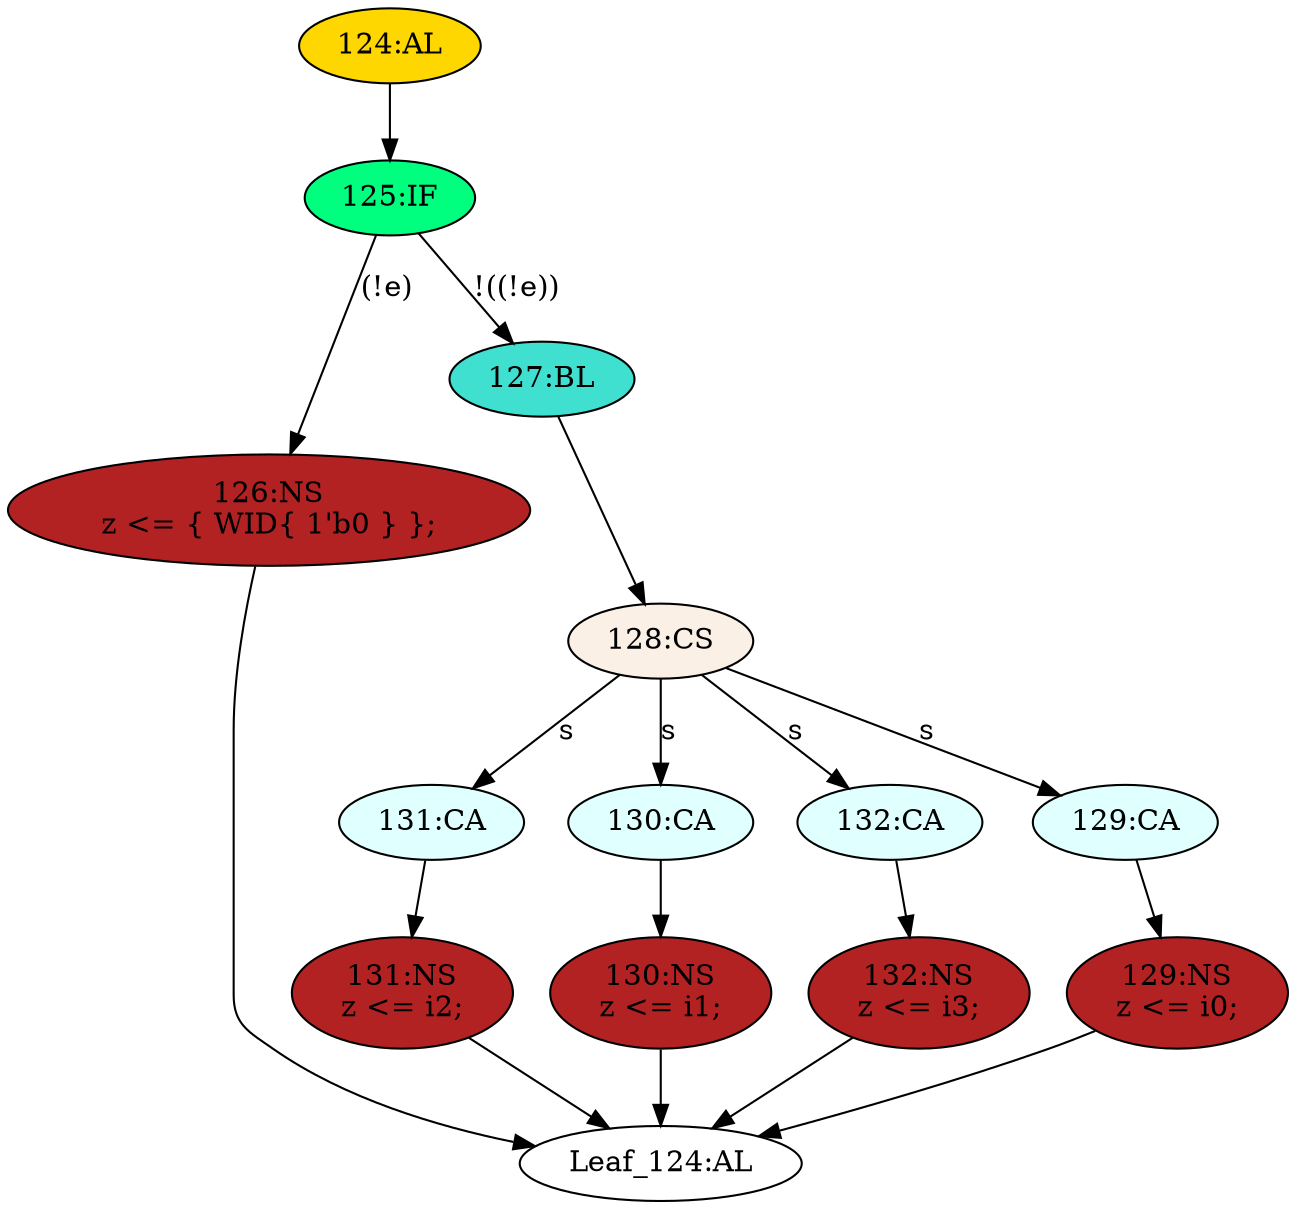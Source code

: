 strict digraph "" {
	node [label="\N"];
	"129:NS"	 [ast="<pyverilog.vparser.ast.NonblockingSubstitution object at 0x7f92e575b810>",
		fillcolor=firebrick,
		label="129:NS
z <= i0;",
		statements="[<pyverilog.vparser.ast.NonblockingSubstitution object at 0x7f92e575b810>]",
		style=filled,
		typ=NonblockingSubstitution];
	"Leaf_124:AL"	 [def_var="['z']",
		label="Leaf_124:AL"];
	"129:NS" -> "Leaf_124:AL"	 [cond="[]",
		lineno=None];
	"128:CS"	 [ast="<pyverilog.vparser.ast.CaseStatement object at 0x7f92e575b790>",
		fillcolor=linen,
		label="128:CS",
		statements="[]",
		style=filled,
		typ=CaseStatement];
	"131:CA"	 [ast="<pyverilog.vparser.ast.Case object at 0x7f93071446d0>",
		fillcolor=lightcyan,
		label="131:CA",
		statements="[]",
		style=filled,
		typ=Case];
	"128:CS" -> "131:CA"	 [cond="['s']",
		label=s,
		lineno=128];
	"130:CA"	 [ast="<pyverilog.vparser.ast.Case object at 0x7f93071440d0>",
		fillcolor=lightcyan,
		label="130:CA",
		statements="[]",
		style=filled,
		typ=Case];
	"128:CS" -> "130:CA"	 [cond="['s']",
		label=s,
		lineno=128];
	"132:CA"	 [ast="<pyverilog.vparser.ast.Case object at 0x7f93071448d0>",
		fillcolor=lightcyan,
		label="132:CA",
		statements="[]",
		style=filled,
		typ=Case];
	"128:CS" -> "132:CA"	 [cond="['s']",
		label=s,
		lineno=128];
	"129:CA"	 [ast="<pyverilog.vparser.ast.Case object at 0x7f92e575bbd0>",
		fillcolor=lightcyan,
		label="129:CA",
		statements="[]",
		style=filled,
		typ=Case];
	"128:CS" -> "129:CA"	 [cond="['s']",
		label=s,
		lineno=128];
	"130:NS"	 [ast="<pyverilog.vparser.ast.NonblockingSubstitution object at 0x7f9307144150>",
		fillcolor=firebrick,
		label="130:NS
z <= i1;",
		statements="[<pyverilog.vparser.ast.NonblockingSubstitution object at 0x7f9307144150>]",
		style=filled,
		typ=NonblockingSubstitution];
	"130:NS" -> "Leaf_124:AL"	 [cond="[]",
		lineno=None];
	"131:NS"	 [ast="<pyverilog.vparser.ast.NonblockingSubstitution object at 0x7f9307144750>",
		fillcolor=firebrick,
		label="131:NS
z <= i2;",
		statements="[<pyverilog.vparser.ast.NonblockingSubstitution object at 0x7f9307144750>]",
		style=filled,
		typ=NonblockingSubstitution];
	"131:NS" -> "Leaf_124:AL"	 [cond="[]",
		lineno=None];
	"132:NS"	 [ast="<pyverilog.vparser.ast.NonblockingSubstitution object at 0x7f9307144950>",
		fillcolor=firebrick,
		label="132:NS
z <= i3;",
		statements="[<pyverilog.vparser.ast.NonblockingSubstitution object at 0x7f9307144950>]",
		style=filled,
		typ=NonblockingSubstitution];
	"132:NS" -> "Leaf_124:AL"	 [cond="[]",
		lineno=None];
	"131:CA" -> "131:NS"	 [cond="[]",
		lineno=None];
	"130:CA" -> "130:NS"	 [cond="[]",
		lineno=None];
	"132:CA" -> "132:NS"	 [cond="[]",
		lineno=None];
	"125:IF"	 [ast="<pyverilog.vparser.ast.IfStatement object at 0x7f92e575bfd0>",
		fillcolor=springgreen,
		label="125:IF",
		statements="[]",
		style=filled,
		typ=IfStatement];
	"126:NS"	 [ast="<pyverilog.vparser.ast.NonblockingSubstitution object at 0x7f9307144b10>",
		fillcolor=firebrick,
		label="126:NS
z <= { WID{ 1'b0 } };",
		statements="[<pyverilog.vparser.ast.NonblockingSubstitution object at 0x7f9307144b10>]",
		style=filled,
		typ=NonblockingSubstitution];
	"125:IF" -> "126:NS"	 [cond="['e']",
		label="(!e)",
		lineno=125];
	"127:BL"	 [ast="<pyverilog.vparser.ast.Block object at 0x7f92e575bad0>",
		fillcolor=turquoise,
		label="127:BL",
		statements="[]",
		style=filled,
		typ=Block];
	"125:IF" -> "127:BL"	 [cond="['e']",
		label="!((!e))",
		lineno=125];
	"126:NS" -> "Leaf_124:AL"	 [cond="[]",
		lineno=None];
	"129:CA" -> "129:NS"	 [cond="[]",
		lineno=None];
	"127:BL" -> "128:CS"	 [cond="[]",
		lineno=None];
	"124:AL"	 [ast="<pyverilog.vparser.ast.Always object at 0x7f9307144f10>",
		clk_sens=False,
		fillcolor=gold,
		label="124:AL",
		sens="['e', 's', 'i0', 'i1', 'i2', 'i3']",
		statements="[]",
		style=filled,
		typ=Always,
		use_var="['e', 'i1', 'i0', 'i3', 'i2', 's']"];
	"124:AL" -> "125:IF"	 [cond="[]",
		lineno=None];
}
